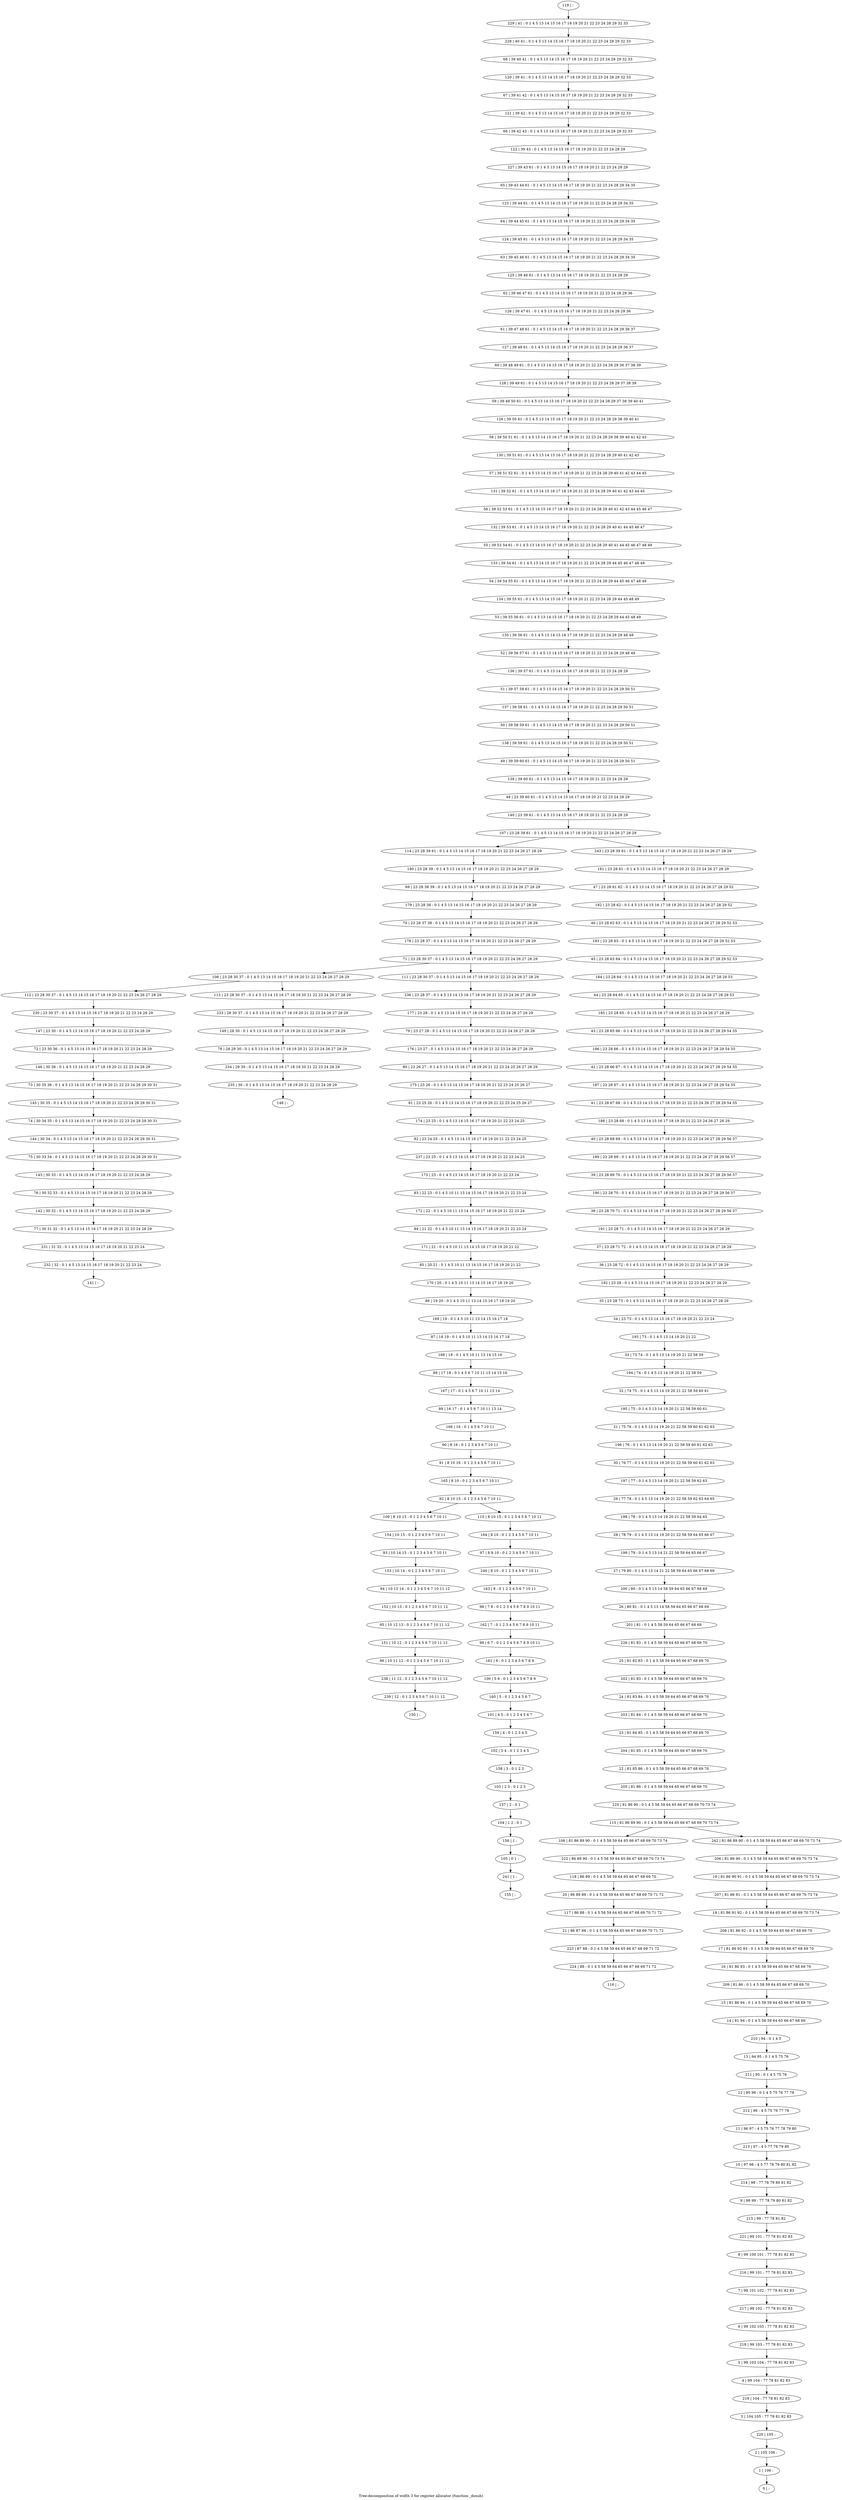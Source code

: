 digraph G {
graph [label="Tree-decomposition of width 3 for register allocator (function _dosub)"]
0[label="0 | : "];
1[label="1 | 106 : "];
2[label="2 | 105 106 : "];
3[label="3 | 104 105 : 77 78 81 82 83 "];
4[label="4 | 99 104 : 77 78 81 82 83 "];
5[label="5 | 99 103 104 : 77 78 81 82 83 "];
6[label="6 | 99 102 103 : 77 78 81 82 83 "];
7[label="7 | 99 101 102 : 77 78 81 82 83 "];
8[label="8 | 99 100 101 : 77 78 81 82 83 "];
9[label="9 | 98 99 : 77 78 79 80 81 82 "];
10[label="10 | 97 98 : 4 5 77 78 79 80 81 82 "];
11[label="11 | 96 97 : 4 5 75 76 77 78 79 80 "];
12[label="12 | 95 96 : 0 1 4 5 75 76 77 78 "];
13[label="13 | 94 95 : 0 1 4 5 75 76 "];
14[label="14 | 81 94 : 0 1 4 5 58 59 64 65 66 67 68 69 "];
15[label="15 | 81 86 94 : 0 1 4 5 58 59 64 65 66 67 68 69 70 "];
16[label="16 | 81 86 93 : 0 1 4 5 58 59 64 65 66 67 68 69 70 "];
17[label="17 | 81 86 92 93 : 0 1 4 5 58 59 64 65 66 67 68 69 70 "];
18[label="18 | 81 86 91 92 : 0 1 4 5 58 59 64 65 66 67 68 69 70 73 74 "];
19[label="19 | 81 86 90 91 : 0 1 4 5 58 59 64 65 66 67 68 69 70 73 74 "];
20[label="20 | 86 88 89 : 0 1 4 5 58 59 64 65 66 67 68 69 70 71 72 "];
21[label="21 | 86 87 88 : 0 1 4 5 58 59 64 65 66 67 68 69 70 71 72 "];
22[label="22 | 81 85 86 : 0 1 4 5 58 59 64 65 66 67 68 69 70 "];
23[label="23 | 81 84 85 : 0 1 4 5 58 59 64 65 66 67 68 69 70 "];
24[label="24 | 81 83 84 : 0 1 4 5 58 59 64 65 66 67 68 69 70 "];
25[label="25 | 81 82 83 : 0 1 4 5 58 59 64 65 66 67 68 69 70 "];
26[label="26 | 80 81 : 0 1 4 5 13 14 58 59 64 65 66 67 68 69 "];
27[label="27 | 79 80 : 0 1 4 5 13 14 21 22 58 59 64 65 66 67 68 69 "];
28[label="28 | 78 79 : 0 1 4 5 13 14 19 20 21 22 58 59 64 65 66 67 "];
29[label="29 | 77 78 : 0 1 4 5 13 14 19 20 21 22 58 59 62 63 64 65 "];
30[label="30 | 76 77 : 0 1 4 5 13 14 19 20 21 22 58 59 60 61 62 63 "];
31[label="31 | 75 76 : 0 1 4 5 13 14 19 20 21 22 58 59 60 61 62 63 "];
32[label="32 | 74 75 : 0 1 4 5 13 14 19 20 21 22 58 59 60 61 "];
33[label="33 | 73 74 : 0 1 4 5 13 14 19 20 21 22 58 59 "];
34[label="34 | 23 73 : 0 1 4 5 13 14 15 16 17 18 19 20 21 22 23 24 "];
35[label="35 | 23 28 73 : 0 1 4 5 13 14 15 16 17 18 19 20 21 22 23 24 26 27 28 29 "];
36[label="36 | 23 28 72 : 0 1 4 5 13 14 15 16 17 18 19 20 21 22 23 24 26 27 28 29 "];
37[label="37 | 23 28 71 72 : 0 1 4 5 13 14 15 16 17 18 19 20 21 22 23 24 26 27 28 29 "];
38[label="38 | 23 28 70 71 : 0 1 4 5 13 14 15 16 17 18 19 20 21 22 23 24 26 27 28 29 56 57 "];
39[label="39 | 23 28 69 70 : 0 1 4 5 13 14 15 16 17 18 19 20 21 22 23 24 26 27 28 29 56 57 "];
40[label="40 | 23 28 68 69 : 0 1 4 5 13 14 15 16 17 18 19 20 21 22 23 24 26 27 28 29 56 57 "];
41[label="41 | 23 28 67 68 : 0 1 4 5 13 14 15 16 17 18 19 20 21 22 23 24 26 27 28 29 54 55 "];
42[label="42 | 23 28 66 67 : 0 1 4 5 13 14 15 16 17 18 19 20 21 22 23 24 26 27 28 29 54 55 "];
43[label="43 | 23 28 65 66 : 0 1 4 5 13 14 15 16 17 18 19 20 21 22 23 24 26 27 28 29 54 55 "];
44[label="44 | 23 28 64 65 : 0 1 4 5 13 14 15 16 17 18 19 20 21 22 23 24 26 27 28 29 53 "];
45[label="45 | 23 28 63 64 : 0 1 4 5 13 14 15 16 17 18 19 20 21 22 23 24 26 27 28 29 52 53 "];
46[label="46 | 23 28 62 63 : 0 1 4 5 13 14 15 16 17 18 19 20 21 22 23 24 26 27 28 29 52 53 "];
47[label="47 | 23 28 61 62 : 0 1 4 5 13 14 15 16 17 18 19 20 21 22 23 24 26 27 28 29 52 "];
48[label="48 | 23 39 60 61 : 0 1 4 5 13 14 15 16 17 18 19 20 21 22 23 24 28 29 "];
49[label="49 | 39 59 60 61 : 0 1 4 5 13 14 15 16 17 18 19 20 21 22 23 24 28 29 50 51 "];
50[label="50 | 39 58 59 61 : 0 1 4 5 13 14 15 16 17 18 19 20 21 22 23 24 28 29 50 51 "];
51[label="51 | 39 57 58 61 : 0 1 4 5 13 14 15 16 17 18 19 20 21 22 23 24 28 29 50 51 "];
52[label="52 | 39 56 57 61 : 0 1 4 5 13 14 15 16 17 18 19 20 21 22 23 24 28 29 48 49 "];
53[label="53 | 39 55 56 61 : 0 1 4 5 13 14 15 16 17 18 19 20 21 22 23 24 28 29 44 45 48 49 "];
54[label="54 | 39 54 55 61 : 0 1 4 5 13 14 15 16 17 18 19 20 21 22 23 24 28 29 44 45 46 47 48 49 "];
55[label="55 | 39 53 54 61 : 0 1 4 5 13 14 15 16 17 18 19 20 21 22 23 24 28 29 40 41 44 45 46 47 48 49 "];
56[label="56 | 39 52 53 61 : 0 1 4 5 13 14 15 16 17 18 19 20 21 22 23 24 28 29 40 41 42 43 44 45 46 47 "];
57[label="57 | 39 51 52 61 : 0 1 4 5 13 14 15 16 17 18 19 20 21 22 23 24 28 29 40 41 42 43 44 45 "];
58[label="58 | 39 50 51 61 : 0 1 4 5 13 14 15 16 17 18 19 20 21 22 23 24 28 29 38 39 40 41 42 43 "];
59[label="59 | 39 49 50 61 : 0 1 4 5 13 14 15 16 17 18 19 20 21 22 23 24 28 29 37 38 39 40 41 "];
60[label="60 | 39 48 49 61 : 0 1 4 5 13 14 15 16 17 18 19 20 21 22 23 24 28 29 36 37 38 39 "];
61[label="61 | 39 47 48 61 : 0 1 4 5 13 14 15 16 17 18 19 20 21 22 23 24 28 29 36 37 "];
62[label="62 | 39 46 47 61 : 0 1 4 5 13 14 15 16 17 18 19 20 21 22 23 24 28 29 36 "];
63[label="63 | 39 45 46 61 : 0 1 4 5 13 14 15 16 17 18 19 20 21 22 23 24 28 29 34 35 "];
64[label="64 | 39 44 45 61 : 0 1 4 5 13 14 15 16 17 18 19 20 21 22 23 24 28 29 34 35 "];
65[label="65 | 39 43 44 61 : 0 1 4 5 13 14 15 16 17 18 19 20 21 22 23 24 28 29 34 35 "];
66[label="66 | 39 42 43 : 0 1 4 5 13 14 15 16 17 18 19 20 21 22 23 24 28 29 32 33 "];
67[label="67 | 39 41 42 : 0 1 4 5 13 14 15 16 17 18 19 20 21 22 23 24 28 29 32 33 "];
68[label="68 | 39 40 41 : 0 1 4 5 13 14 15 16 17 18 19 20 21 22 23 24 28 29 32 33 "];
69[label="69 | 23 28 38 39 : 0 1 4 5 13 14 15 16 17 18 19 20 21 22 23 24 26 27 28 29 "];
70[label="70 | 23 28 37 38 : 0 1 4 5 13 14 15 16 17 18 19 20 21 22 23 24 26 27 28 29 "];
71[label="71 | 23 28 30 37 : 0 1 4 5 13 14 15 16 17 18 19 20 21 22 23 24 26 27 28 29 "];
72[label="72 | 23 30 36 : 0 1 4 5 13 14 15 16 17 18 19 20 21 22 23 24 28 29 "];
73[label="73 | 30 35 36 : 0 1 4 5 13 14 15 16 17 18 19 20 21 22 23 24 28 29 30 31 "];
74[label="74 | 30 34 35 : 0 1 4 5 13 14 15 16 17 18 19 20 21 22 23 24 28 29 30 31 "];
75[label="75 | 30 33 34 : 0 1 4 5 13 14 15 16 17 18 19 20 21 22 23 24 28 29 30 31 "];
76[label="76 | 30 32 33 : 0 1 4 5 13 14 15 16 17 18 19 20 21 22 23 24 28 29 "];
77[label="77 | 30 31 32 : 0 1 4 5 13 14 15 16 17 18 19 20 21 22 23 24 28 29 "];
78[label="78 | 28 29 30 : 0 1 4 5 13 14 15 16 17 18 19 20 21 22 23 24 26 27 28 29 "];
79[label="79 | 23 27 28 : 0 1 4 5 13 14 15 16 17 18 19 20 21 22 23 24 26 27 28 29 "];
80[label="80 | 23 26 27 : 0 1 4 5 13 14 15 16 17 18 19 20 21 22 23 24 25 26 27 28 29 "];
81[label="81 | 23 25 26 : 0 1 4 5 13 14 15 16 17 18 19 20 21 22 23 24 25 26 27 "];
82[label="82 | 23 24 25 : 0 1 4 5 13 14 15 16 17 18 19 20 21 22 23 24 25 "];
83[label="83 | 22 23 : 0 1 4 5 10 11 13 14 15 16 17 18 19 20 21 22 23 24 "];
84[label="84 | 21 22 : 0 1 4 5 10 11 13 14 15 16 17 18 19 20 21 22 23 24 "];
85[label="85 | 20 21 : 0 1 4 5 10 11 13 14 15 16 17 18 19 20 21 22 "];
86[label="86 | 19 20 : 0 1 4 5 10 11 13 14 15 16 17 18 19 20 "];
87[label="87 | 18 19 : 0 1 4 5 10 11 13 14 15 16 17 18 "];
88[label="88 | 17 18 : 0 1 4 5 6 7 10 11 13 14 15 16 "];
89[label="89 | 16 17 : 0 1 4 5 6 7 10 11 13 14 "];
90[label="90 | 8 16 : 0 1 2 3 4 5 6 7 10 11 "];
91[label="91 | 8 10 16 : 0 1 2 3 4 5 6 7 10 11 "];
92[label="92 | 8 10 15 : 0 1 2 3 4 5 6 7 10 11 "];
93[label="93 | 10 14 15 : 0 1 2 3 4 5 6 7 10 11 "];
94[label="94 | 10 13 14 : 0 1 2 3 4 5 6 7 10 11 12 "];
95[label="95 | 10 12 13 : 0 1 2 3 4 5 6 7 10 11 12 "];
96[label="96 | 10 11 12 : 0 1 2 3 4 5 6 7 10 11 12 "];
97[label="97 | 8 9 10 : 0 1 2 3 4 5 6 7 10 11 "];
98[label="98 | 7 8 : 0 1 2 3 4 5 6 7 8 9 10 11 "];
99[label="99 | 6 7 : 0 1 2 3 4 5 6 7 8 9 10 11 "];
100[label="100 | 5 6 : 0 1 2 3 4 5 6 7 8 9 "];
101[label="101 | 4 5 : 0 1 2 3 4 5 6 7 "];
102[label="102 | 3 4 : 0 1 2 3 4 5 "];
103[label="103 | 2 3 : 0 1 2 3 "];
104[label="104 | 1 2 : 0 1 "];
105[label="105 | 0 1 : "];
106[label="106 | 81 86 89 90 : 0 1 4 5 58 59 64 65 66 67 68 69 70 73 74 "];
107[label="107 | 23 28 39 61 : 0 1 4 5 13 14 15 16 17 18 19 20 21 22 23 24 26 27 28 29 "];
108[label="108 | 23 28 30 37 : 0 1 4 5 13 14 15 16 17 18 19 20 21 22 23 24 26 27 28 29 "];
109[label="109 | 8 10 15 : 0 1 2 3 4 5 6 7 10 11 "];
110[label="110 | 8 10 15 : 0 1 2 3 4 5 6 7 10 11 "];
111[label="111 | 23 28 30 37 : 0 1 4 5 13 14 15 16 17 18 19 20 21 22 23 24 26 27 28 29 "];
112[label="112 | 23 28 30 37 : 0 1 4 5 13 14 15 16 17 18 19 20 21 22 23 24 26 27 28 29 "];
113[label="113 | 23 28 30 37 : 0 1 4 5 13 14 15 16 17 18 19 20 21 22 23 24 26 27 28 29 "];
114[label="114 | 23 28 39 61 : 0 1 4 5 13 14 15 16 17 18 19 20 21 22 23 24 26 27 28 29 "];
115[label="115 | 81 86 89 90 : 0 1 4 5 58 59 64 65 66 67 68 69 70 73 74 "];
116[label="116 | : "];
117[label="117 | 86 88 : 0 1 4 5 58 59 64 65 66 67 68 69 70 71 72 "];
118[label="118 | 86 89 : 0 1 4 5 58 59 64 65 66 67 68 69 70 "];
119[label="119 | : "];
120[label="120 | 39 41 : 0 1 4 5 13 14 15 16 17 18 19 20 21 22 23 24 28 29 32 33 "];
121[label="121 | 39 42 : 0 1 4 5 13 14 15 16 17 18 19 20 21 22 23 24 28 29 32 33 "];
122[label="122 | 39 43 : 0 1 4 5 13 14 15 16 17 18 19 20 21 22 23 24 28 29 "];
123[label="123 | 39 44 61 : 0 1 4 5 13 14 15 16 17 18 19 20 21 22 23 24 28 29 34 35 "];
124[label="124 | 39 45 61 : 0 1 4 5 13 14 15 16 17 18 19 20 21 22 23 24 28 29 34 35 "];
125[label="125 | 39 46 61 : 0 1 4 5 13 14 15 16 17 18 19 20 21 22 23 24 28 29 "];
126[label="126 | 39 47 61 : 0 1 4 5 13 14 15 16 17 18 19 20 21 22 23 24 28 29 36 "];
127[label="127 | 39 48 61 : 0 1 4 5 13 14 15 16 17 18 19 20 21 22 23 24 28 29 36 37 "];
128[label="128 | 39 49 61 : 0 1 4 5 13 14 15 16 17 18 19 20 21 22 23 24 28 29 37 38 39 "];
129[label="129 | 39 50 61 : 0 1 4 5 13 14 15 16 17 18 19 20 21 22 23 24 28 29 38 39 40 41 "];
130[label="130 | 39 51 61 : 0 1 4 5 13 14 15 16 17 18 19 20 21 22 23 24 28 29 40 41 42 43 "];
131[label="131 | 39 52 61 : 0 1 4 5 13 14 15 16 17 18 19 20 21 22 23 24 28 29 40 41 42 43 44 45 "];
132[label="132 | 39 53 61 : 0 1 4 5 13 14 15 16 17 18 19 20 21 22 23 24 28 29 40 41 44 45 46 47 "];
133[label="133 | 39 54 61 : 0 1 4 5 13 14 15 16 17 18 19 20 21 22 23 24 28 29 44 45 46 47 48 49 "];
134[label="134 | 39 55 61 : 0 1 4 5 13 14 15 16 17 18 19 20 21 22 23 24 28 29 44 45 48 49 "];
135[label="135 | 39 56 61 : 0 1 4 5 13 14 15 16 17 18 19 20 21 22 23 24 28 29 48 49 "];
136[label="136 | 39 57 61 : 0 1 4 5 13 14 15 16 17 18 19 20 21 22 23 24 28 29 "];
137[label="137 | 39 58 61 : 0 1 4 5 13 14 15 16 17 18 19 20 21 22 23 24 28 29 50 51 "];
138[label="138 | 39 59 61 : 0 1 4 5 13 14 15 16 17 18 19 20 21 22 23 24 28 29 50 51 "];
139[label="139 | 39 60 61 : 0 1 4 5 13 14 15 16 17 18 19 20 21 22 23 24 28 29 "];
140[label="140 | 23 39 61 : 0 1 4 5 13 14 15 16 17 18 19 20 21 22 23 24 28 29 "];
141[label="141 | : "];
142[label="142 | 30 32 : 0 1 4 5 13 14 15 16 17 18 19 20 21 22 23 24 28 29 "];
143[label="143 | 30 33 : 0 1 4 5 13 14 15 16 17 18 19 20 21 22 23 24 28 29 "];
144[label="144 | 30 34 : 0 1 4 5 13 14 15 16 17 18 19 20 21 22 23 24 28 29 30 31 "];
145[label="145 | 30 35 : 0 1 4 5 13 14 15 16 17 18 19 20 21 22 23 24 28 29 30 31 "];
146[label="146 | 30 36 : 0 1 4 5 13 14 15 16 17 18 19 20 21 22 23 24 28 29 "];
147[label="147 | 23 30 : 0 1 4 5 13 14 15 16 17 18 19 20 21 22 23 24 28 29 "];
148[label="148 | : "];
149[label="149 | 28 30 : 0 1 4 5 13 14 15 16 17 18 19 20 21 22 23 24 26 27 28 29 "];
150[label="150 | : "];
151[label="151 | 10 12 : 0 1 2 3 4 5 6 7 10 11 12 "];
152[label="152 | 10 13 : 0 1 2 3 4 5 6 7 10 11 12 "];
153[label="153 | 10 14 : 0 1 2 3 4 5 6 7 10 11 "];
154[label="154 | 10 15 : 0 1 2 3 4 5 6 7 10 11 "];
155[label="155 | : "];
156[label="156 | 1 : "];
157[label="157 | 2 : 0 1 "];
158[label="158 | 3 : 0 1 2 3 "];
159[label="159 | 4 : 0 1 2 3 4 5 "];
160[label="160 | 5 : 0 1 2 3 4 5 6 7 "];
161[label="161 | 6 : 0 1 2 3 4 5 6 7 8 9 "];
162[label="162 | 7 : 0 1 2 3 4 5 6 7 8 9 10 11 "];
163[label="163 | 8 : 0 1 2 3 4 5 6 7 10 11 "];
164[label="164 | 8 10 : 0 1 2 3 4 5 6 7 10 11 "];
165[label="165 | 8 10 : 0 1 2 3 4 5 6 7 10 11 "];
166[label="166 | 16 : 0 1 4 5 6 7 10 11 "];
167[label="167 | 17 : 0 1 4 5 6 7 10 11 13 14 "];
168[label="168 | 18 : 0 1 4 5 10 11 13 14 15 16 "];
169[label="169 | 19 : 0 1 4 5 10 11 13 14 15 16 17 18 "];
170[label="170 | 20 : 0 1 4 5 10 11 13 14 15 16 17 18 19 20 "];
171[label="171 | 21 : 0 1 4 5 10 11 13 14 15 16 17 18 19 20 21 22 "];
172[label="172 | 22 : 0 1 4 5 10 11 13 14 15 16 17 18 19 20 21 22 23 24 "];
173[label="173 | 23 : 0 1 4 5 13 14 15 16 17 18 19 20 21 22 23 24 "];
174[label="174 | 23 25 : 0 1 4 5 13 14 15 16 17 18 19 20 21 22 23 24 25 "];
175[label="175 | 23 26 : 0 1 4 5 13 14 15 16 17 18 19 20 21 22 23 24 25 26 27 "];
176[label="176 | 23 27 : 0 1 4 5 13 14 15 16 17 18 19 20 21 22 23 24 26 27 28 29 "];
177[label="177 | 23 28 : 0 1 4 5 13 14 15 16 17 18 19 20 21 22 23 24 26 27 28 29 "];
178[label="178 | 23 28 37 : 0 1 4 5 13 14 15 16 17 18 19 20 21 22 23 24 26 27 28 29 "];
179[label="179 | 23 28 38 : 0 1 4 5 13 14 15 16 17 18 19 20 21 22 23 24 26 27 28 29 "];
180[label="180 | 23 28 39 : 0 1 4 5 13 14 15 16 17 18 19 20 21 22 23 24 26 27 28 29 "];
181[label="181 | 23 28 61 : 0 1 4 5 13 14 15 16 17 18 19 20 21 22 23 24 26 27 28 29 "];
182[label="182 | 23 28 62 : 0 1 4 5 13 14 15 16 17 18 19 20 21 22 23 24 26 27 28 29 52 "];
183[label="183 | 23 28 63 : 0 1 4 5 13 14 15 16 17 18 19 20 21 22 23 24 26 27 28 29 52 53 "];
184[label="184 | 23 28 64 : 0 1 4 5 13 14 15 16 17 18 19 20 21 22 23 24 26 27 28 29 53 "];
185[label="185 | 23 28 65 : 0 1 4 5 13 14 15 16 17 18 19 20 21 22 23 24 26 27 28 29 "];
186[label="186 | 23 28 66 : 0 1 4 5 13 14 15 16 17 18 19 20 21 22 23 24 26 27 28 29 54 55 "];
187[label="187 | 23 28 67 : 0 1 4 5 13 14 15 16 17 18 19 20 21 22 23 24 26 27 28 29 54 55 "];
188[label="188 | 23 28 68 : 0 1 4 5 13 14 15 16 17 18 19 20 21 22 23 24 26 27 28 29 "];
189[label="189 | 23 28 69 : 0 1 4 5 13 14 15 16 17 18 19 20 21 22 23 24 26 27 28 29 56 57 "];
190[label="190 | 23 28 70 : 0 1 4 5 13 14 15 16 17 18 19 20 21 22 23 24 26 27 28 29 56 57 "];
191[label="191 | 23 28 71 : 0 1 4 5 13 14 15 16 17 18 19 20 21 22 23 24 26 27 28 29 "];
192[label="192 | 23 28 : 0 1 4 5 13 14 15 16 17 18 19 20 21 22 23 24 26 27 28 29 "];
193[label="193 | 73 : 0 1 4 5 13 14 19 20 21 22 "];
194[label="194 | 74 : 0 1 4 5 13 14 19 20 21 22 58 59 "];
195[label="195 | 75 : 0 1 4 5 13 14 19 20 21 22 58 59 60 61 "];
196[label="196 | 76 : 0 1 4 5 13 14 19 20 21 22 58 59 60 61 62 63 "];
197[label="197 | 77 : 0 1 4 5 13 14 19 20 21 22 58 59 62 63 "];
198[label="198 | 78 : 0 1 4 5 13 14 19 20 21 22 58 59 64 65 "];
199[label="199 | 79 : 0 1 4 5 13 14 21 22 58 59 64 65 66 67 "];
200[label="200 | 80 : 0 1 4 5 13 14 58 59 64 65 66 67 68 69 "];
201[label="201 | 81 : 0 1 4 5 58 59 64 65 66 67 68 69 "];
202[label="202 | 81 83 : 0 1 4 5 58 59 64 65 66 67 68 69 70 "];
203[label="203 | 81 84 : 0 1 4 5 58 59 64 65 66 67 68 69 70 "];
204[label="204 | 81 85 : 0 1 4 5 58 59 64 65 66 67 68 69 70 "];
205[label="205 | 81 86 : 0 1 4 5 58 59 64 65 66 67 68 69 70 "];
206[label="206 | 81 86 90 : 0 1 4 5 58 59 64 65 66 67 68 69 70 73 74 "];
207[label="207 | 81 86 91 : 0 1 4 5 58 59 64 65 66 67 68 69 70 73 74 "];
208[label="208 | 81 86 92 : 0 1 4 5 58 59 64 65 66 67 68 69 70 "];
209[label="209 | 81 86 : 0 1 4 5 58 59 64 65 66 67 68 69 70 "];
210[label="210 | 94 : 0 1 4 5 "];
211[label="211 | 95 : 0 1 4 5 75 76 "];
212[label="212 | 96 : 4 5 75 76 77 78 "];
213[label="213 | 97 : 4 5 77 78 79 80 "];
214[label="214 | 98 : 77 78 79 80 81 82 "];
215[label="215 | 99 : 77 78 81 82 "];
216[label="216 | 99 101 : 77 78 81 82 83 "];
217[label="217 | 99 102 : 77 78 81 82 83 "];
218[label="218 | 99 103 : 77 78 81 82 83 "];
219[label="219 | 104 : 77 78 81 82 83 "];
220[label="220 | 105 : "];
221[label="221 | 99 101 : 77 78 81 82 83 "];
222[label="222 | 86 89 90 : 0 1 4 5 58 59 64 65 66 67 68 69 70 73 74 "];
223[label="223 | 87 88 : 0 1 4 5 58 59 64 65 66 67 68 69 71 72 "];
224[label="224 | 88 : 0 1 4 5 58 59 64 65 66 67 68 69 71 72 "];
225[label="225 | 81 86 90 : 0 1 4 5 58 59 64 65 66 67 68 69 70 73 74 "];
226[label="226 | 81 83 : 0 1 4 5 58 59 64 65 66 67 68 69 70 "];
227[label="227 | 39 43 61 : 0 1 4 5 13 14 15 16 17 18 19 20 21 22 23 24 28 29 "];
228[label="228 | 40 41 : 0 1 4 5 13 14 15 16 17 18 19 20 21 22 23 24 28 29 32 33 "];
229[label="229 | 41 : 0 1 4 5 13 14 15 16 17 18 19 20 21 22 23 24 28 29 32 33 "];
230[label="230 | 23 30 37 : 0 1 4 5 13 14 15 16 17 18 19 20 21 22 23 24 28 29 "];
231[label="231 | 31 32 : 0 1 4 5 13 14 15 16 17 18 19 20 21 22 23 24 "];
232[label="232 | 32 : 0 1 4 5 13 14 15 16 17 18 19 20 21 22 23 24 "];
233[label="233 | 28 30 37 : 0 1 4 5 13 14 15 16 17 18 19 20 21 22 23 24 26 27 28 29 "];
234[label="234 | 29 30 : 0 1 4 5 13 14 15 16 17 18 19 20 21 22 23 24 28 29 "];
235[label="235 | 30 : 0 1 4 5 13 14 15 16 17 18 19 20 21 22 23 24 28 29 "];
236[label="236 | 23 28 37 : 0 1 4 5 13 14 15 16 17 18 19 20 21 22 23 24 26 27 28 29 "];
237[label="237 | 23 25 : 0 1 4 5 13 14 15 16 17 18 19 20 21 22 23 24 25 "];
238[label="238 | 11 12 : 0 1 2 3 4 5 6 7 10 11 12 "];
239[label="239 | 12 : 0 1 2 3 4 5 6 7 10 11 12 "];
240[label="240 | 8 10 : 0 1 2 3 4 5 6 7 10 11 "];
241[label="241 | 1 : "];
242[label="242 | 81 86 89 90 : 0 1 4 5 58 59 64 65 66 67 68 69 70 73 74 "];
243[label="243 | 23 28 39 61 : 0 1 4 5 13 14 15 16 17 18 19 20 21 22 23 24 26 27 28 29 "];
90->91 ;
71->108 ;
92->109 ;
92->110 ;
71->111 ;
108->112 ;
108->113 ;
117->21 ;
20->117 ;
118->20 ;
142->77 ;
76->142 ;
143->76 ;
75->143 ;
144->75 ;
74->144 ;
145->74 ;
73->145 ;
146->73 ;
72->146 ;
147->72 ;
149->78 ;
151->96 ;
95->151 ;
152->95 ;
94->152 ;
153->94 ;
93->153 ;
154->93 ;
109->154 ;
156->105 ;
104->156 ;
157->104 ;
103->157 ;
158->103 ;
102->158 ;
159->102 ;
101->159 ;
160->101 ;
100->160 ;
161->100 ;
99->161 ;
162->99 ;
98->162 ;
163->98 ;
164->97 ;
110->164 ;
165->92 ;
91->165 ;
166->90 ;
89->166 ;
167->89 ;
88->167 ;
168->88 ;
87->168 ;
169->87 ;
86->169 ;
170->86 ;
85->170 ;
171->85 ;
84->171 ;
172->84 ;
83->172 ;
173->83 ;
174->82 ;
81->174 ;
175->81 ;
80->175 ;
176->80 ;
79->176 ;
177->79 ;
178->71 ;
70->178 ;
179->70 ;
69->179 ;
180->69 ;
114->180 ;
222->118 ;
106->222 ;
21->223 ;
224->116 ;
223->224 ;
230->147 ;
112->230 ;
77->231 ;
232->141 ;
231->232 ;
233->149 ;
113->233 ;
78->234 ;
235->148 ;
234->235 ;
236->177 ;
111->236 ;
237->173 ;
82->237 ;
96->238 ;
239->150 ;
238->239 ;
240->163 ;
97->240 ;
241->155 ;
105->241 ;
119->229 ;
229->228 ;
228->68 ;
68->120 ;
120->67 ;
67->121 ;
121->66 ;
66->122 ;
122->227 ;
227->65 ;
65->123 ;
123->64 ;
64->124 ;
124->63 ;
63->125 ;
125->62 ;
62->126 ;
126->61 ;
61->127 ;
127->60 ;
60->128 ;
128->59 ;
59->129 ;
129->58 ;
58->130 ;
130->57 ;
57->131 ;
131->56 ;
56->132 ;
132->55 ;
55->133 ;
133->54 ;
54->134 ;
134->53 ;
53->135 ;
135->52 ;
52->136 ;
136->51 ;
51->137 ;
137->50 ;
50->138 ;
138->49 ;
49->139 ;
139->48 ;
48->140 ;
140->107 ;
181->47 ;
47->182 ;
182->46 ;
46->183 ;
183->45 ;
45->184 ;
184->44 ;
44->185 ;
185->43 ;
43->186 ;
186->42 ;
42->187 ;
187->41 ;
41->188 ;
188->40 ;
40->189 ;
189->39 ;
39->190 ;
190->38 ;
38->191 ;
191->37 ;
37->36 ;
36->192 ;
192->35 ;
35->34 ;
34->193 ;
193->33 ;
33->194 ;
194->32 ;
32->195 ;
195->31 ;
31->196 ;
196->30 ;
30->197 ;
197->29 ;
29->198 ;
198->28 ;
28->199 ;
199->27 ;
27->200 ;
200->26 ;
26->201 ;
201->226 ;
226->25 ;
25->202 ;
202->24 ;
24->203 ;
203->23 ;
23->204 ;
204->22 ;
22->205 ;
205->225 ;
225->115 ;
206->19 ;
19->207 ;
207->18 ;
18->208 ;
208->17 ;
17->16 ;
16->209 ;
209->15 ;
15->14 ;
14->210 ;
210->13 ;
13->211 ;
211->12 ;
12->212 ;
212->11 ;
11->213 ;
213->10 ;
10->214 ;
214->9 ;
9->215 ;
215->221 ;
221->8 ;
8->216 ;
216->7 ;
7->217 ;
217->6 ;
6->218 ;
218->5 ;
5->4 ;
4->219 ;
219->3 ;
3->220 ;
220->2 ;
2->1 ;
1->0 ;
242->206 ;
243->181 ;
115->106 ;
115->242 ;
107->114 ;
107->243 ;
}
